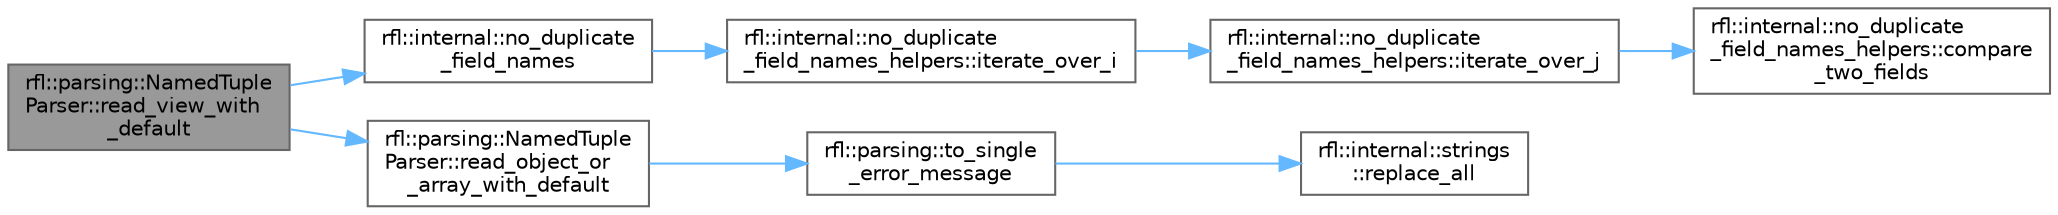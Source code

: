 digraph "rfl::parsing::NamedTupleParser::read_view_with_default"
{
 // LATEX_PDF_SIZE
  bgcolor="transparent";
  edge [fontname=Helvetica,fontsize=10,labelfontname=Helvetica,labelfontsize=10];
  node [fontname=Helvetica,fontsize=10,shape=box,height=0.2,width=0.4];
  rankdir="LR";
  Node1 [id="Node000001",label="rfl::parsing::NamedTuple\lParser::read_view_with\l_default",height=0.2,width=0.4,color="gray40", fillcolor="grey60", style="filled", fontcolor="black",tooltip="Reads the data into a view assuming default values."];
  Node1 -> Node2 [id="edge8_Node000001_Node000002",color="steelblue1",style="solid",tooltip=" "];
  Node2 [id="Node000002",label="rfl::internal::no_duplicate\l_field_names",height=0.2,width=0.4,color="grey40", fillcolor="white", style="filled",URL="$namespacerfl_1_1internal.html#ade9447c5507a6402eec70c36bfaf0f10",tooltip=" "];
  Node2 -> Node3 [id="edge9_Node000002_Node000003",color="steelblue1",style="solid",tooltip=" "];
  Node3 [id="Node000003",label="rfl::internal::no_duplicate\l_field_names_helpers::iterate_over_i",height=0.2,width=0.4,color="grey40", fillcolor="white", style="filled",URL="$namespacerfl_1_1internal_1_1no__duplicate__field__names__helpers.html#a99777625a6c5b497422fe0a1c45498dc",tooltip=" "];
  Node3 -> Node4 [id="edge10_Node000003_Node000004",color="steelblue1",style="solid",tooltip=" "];
  Node4 [id="Node000004",label="rfl::internal::no_duplicate\l_field_names_helpers::iterate_over_j",height=0.2,width=0.4,color="grey40", fillcolor="white", style="filled",URL="$namespacerfl_1_1internal_1_1no__duplicate__field__names__helpers.html#a425bfc26acfe66ef3dfa79501c9cef48",tooltip=" "];
  Node4 -> Node5 [id="edge11_Node000004_Node000005",color="steelblue1",style="solid",tooltip=" "];
  Node5 [id="Node000005",label="rfl::internal::no_duplicate\l_field_names_helpers::compare\l_two_fields",height=0.2,width=0.4,color="grey40", fillcolor="white", style="filled",URL="$namespacerfl_1_1internal_1_1no__duplicate__field__names__helpers.html#a86b73cff171e1f8c298e520b1b4872cb",tooltip=" "];
  Node1 -> Node6 [id="edge12_Node000001_Node000006",color="steelblue1",style="solid",tooltip=" "];
  Node6 [id="Node000006",label="rfl::parsing::NamedTuple\lParser::read_object_or\l_array_with_default",height=0.2,width=0.4,color="grey40", fillcolor="white", style="filled",URL="$structrfl_1_1parsing_1_1_named_tuple_parser.html#aca80ea23496d48e2b9a468c1fd05bb43",tooltip=" "];
  Node6 -> Node7 [id="edge13_Node000006_Node000007",color="steelblue1",style="solid",tooltip=" "];
  Node7 [id="Node000007",label="rfl::parsing::to_single\l_error_message",height=0.2,width=0.4,color="grey40", fillcolor="white", style="filled",URL="$namespacerfl_1_1parsing.html#a3407c71c31e03f4779d002aebcad6acf",tooltip="Combines a set of errors to a single, readable error message."];
  Node7 -> Node8 [id="edge14_Node000007_Node000008",color="steelblue1",style="solid",tooltip=" "];
  Node8 [id="Node000008",label="rfl::internal::strings\l::replace_all",height=0.2,width=0.4,color="grey40", fillcolor="white", style="filled",URL="$namespacerfl_1_1internal_1_1strings.html#aba6e6b858dd073162204fe7f98b56760",tooltip="Replace all occurences of _from with _to."];
}
